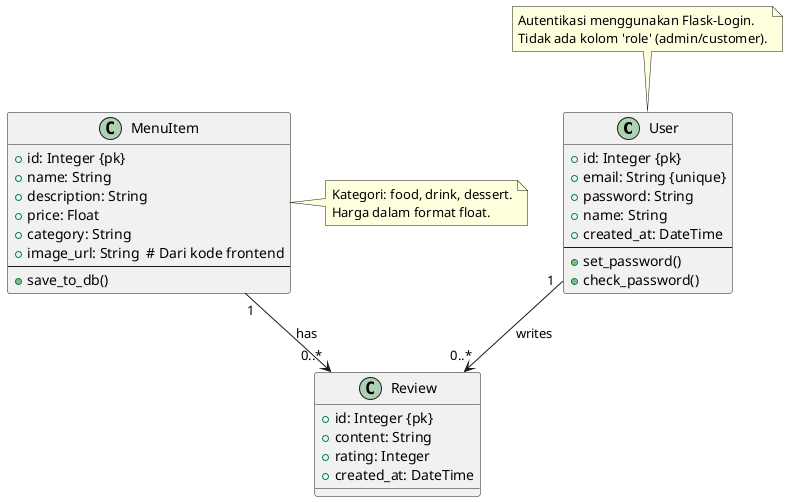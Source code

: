 @startuml Restaurant Class Diagram (Revised)

' ===== Model Utama =====
class User {
  +id: Integer {pk}
  +email: String {unique}
  +password: String
  +name: String
  +created_at: DateTime
  --
  +set_password()
  +check_password()
}

class MenuItem {
  +id: Integer {pk}
  +name: String
  +description: String
  +price: Float
  +category: String
  +image_url: String  # Dari kode frontend
  --
  +save_to_db()
}

class Review {
  +id: Integer {pk}
  +content: String
  +rating: Integer
  +created_at: DateTime
}

' ===== Relasi =====
User "1" --> "0..*" Review : "writes"
MenuItem "1" --> "0..*" Review : "has"

' ===== Catatan =====
note top of User
  Autentikasi menggunakan Flask-Login.
  Tidak ada kolom 'role' (admin/customer).
end note

note right of MenuItem
  Kategori: food, drink, dessert.
  Harga dalam format float.
end note

@enduml